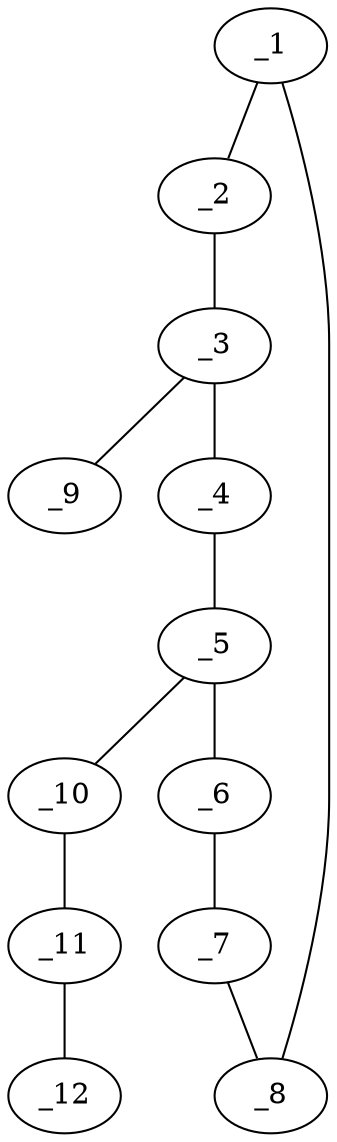 graph molid623635 {
	_1	 [charge=0,
		chem=1,
		symbol="C  ",
		x=2,
		y="0.2872"];
	_2	 [charge=0,
		chem=1,
		symbol="C  ",
		x="2.3827",
		y="-0.6366"];
	_1 -- _2	 [valence=1];
	_8	 [charge=0,
		chem=1,
		symbol="C  ",
		x="2.3827",
		y="1.2111"];
	_1 -- _8	 [valence=1];
	_3	 [charge=0,
		chem=1,
		symbol="C  ",
		x="3.3066",
		y="-1.0193"];
	_2 -- _3	 [valence=1];
	_4	 [charge=0,
		chem=1,
		symbol="C  ",
		x="4.2304",
		y="-0.6366"];
	_3 -- _4	 [valence=1];
	_9	 [charge=0,
		chem=2,
		symbol="O  ",
		x="3.3066",
		y="-2.0193"];
	_3 -- _9	 [valence=2];
	_5	 [charge=0,
		chem=1,
		symbol="C  ",
		x="4.6131",
		y="0.2873"];
	_4 -- _5	 [valence=1];
	_6	 [charge=0,
		chem=1,
		symbol="C  ",
		x="4.2304",
		y="1.2111"];
	_5 -- _6	 [valence=2];
	_10	 [charge=0,
		chem=4,
		symbol="N  ",
		x="5.6131",
		y="0.2873"];
	_5 -- _10	 [valence=1];
	_7	 [charge=0,
		chem=1,
		symbol="C  ",
		x="3.3066",
		y="1.5938"];
	_6 -- _7	 [valence=1];
	_7 -- _8	 [valence=1];
	_11	 [charge=1,
		chem=4,
		symbol="N  ",
		x="6.1131",
		y="1.1533"];
	_10 -- _11	 [valence=2];
	_12	 [charge="-1",
		chem=4,
		symbol="N  ",
		x="6.6131",
		y="2.0193"];
	_11 -- _12	 [valence=2];
}
